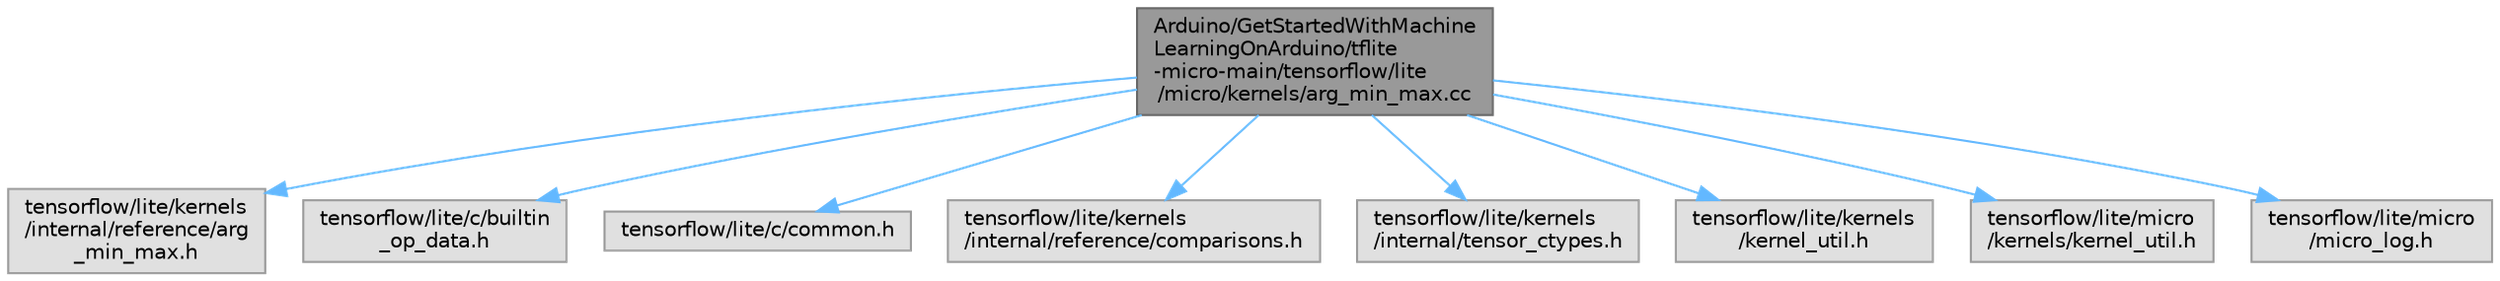 digraph "Arduino/GetStartedWithMachineLearningOnArduino/tflite-micro-main/tensorflow/lite/micro/kernels/arg_min_max.cc"
{
 // LATEX_PDF_SIZE
  bgcolor="transparent";
  edge [fontname=Helvetica,fontsize=10,labelfontname=Helvetica,labelfontsize=10];
  node [fontname=Helvetica,fontsize=10,shape=box,height=0.2,width=0.4];
  Node1 [id="Node000001",label="Arduino/GetStartedWithMachine\lLearningOnArduino/tflite\l-micro-main/tensorflow/lite\l/micro/kernels/arg_min_max.cc",height=0.2,width=0.4,color="gray40", fillcolor="grey60", style="filled", fontcolor="black",tooltip=" "];
  Node1 -> Node2 [id="edge9_Node000001_Node000002",color="steelblue1",style="solid",tooltip=" "];
  Node2 [id="Node000002",label="tensorflow/lite/kernels\l/internal/reference/arg\l_min_max.h",height=0.2,width=0.4,color="grey60", fillcolor="#E0E0E0", style="filled",tooltip=" "];
  Node1 -> Node3 [id="edge10_Node000001_Node000003",color="steelblue1",style="solid",tooltip=" "];
  Node3 [id="Node000003",label="tensorflow/lite/c/builtin\l_op_data.h",height=0.2,width=0.4,color="grey60", fillcolor="#E0E0E0", style="filled",tooltip=" "];
  Node1 -> Node4 [id="edge11_Node000001_Node000004",color="steelblue1",style="solid",tooltip=" "];
  Node4 [id="Node000004",label="tensorflow/lite/c/common.h",height=0.2,width=0.4,color="grey60", fillcolor="#E0E0E0", style="filled",tooltip=" "];
  Node1 -> Node5 [id="edge12_Node000001_Node000005",color="steelblue1",style="solid",tooltip=" "];
  Node5 [id="Node000005",label="tensorflow/lite/kernels\l/internal/reference/comparisons.h",height=0.2,width=0.4,color="grey60", fillcolor="#E0E0E0", style="filled",tooltip=" "];
  Node1 -> Node6 [id="edge13_Node000001_Node000006",color="steelblue1",style="solid",tooltip=" "];
  Node6 [id="Node000006",label="tensorflow/lite/kernels\l/internal/tensor_ctypes.h",height=0.2,width=0.4,color="grey60", fillcolor="#E0E0E0", style="filled",tooltip=" "];
  Node1 -> Node7 [id="edge14_Node000001_Node000007",color="steelblue1",style="solid",tooltip=" "];
  Node7 [id="Node000007",label="tensorflow/lite/kernels\l/kernel_util.h",height=0.2,width=0.4,color="grey60", fillcolor="#E0E0E0", style="filled",tooltip=" "];
  Node1 -> Node8 [id="edge15_Node000001_Node000008",color="steelblue1",style="solid",tooltip=" "];
  Node8 [id="Node000008",label="tensorflow/lite/micro\l/kernels/kernel_util.h",height=0.2,width=0.4,color="grey60", fillcolor="#E0E0E0", style="filled",tooltip=" "];
  Node1 -> Node9 [id="edge16_Node000001_Node000009",color="steelblue1",style="solid",tooltip=" "];
  Node9 [id="Node000009",label="tensorflow/lite/micro\l/micro_log.h",height=0.2,width=0.4,color="grey60", fillcolor="#E0E0E0", style="filled",tooltip=" "];
}
